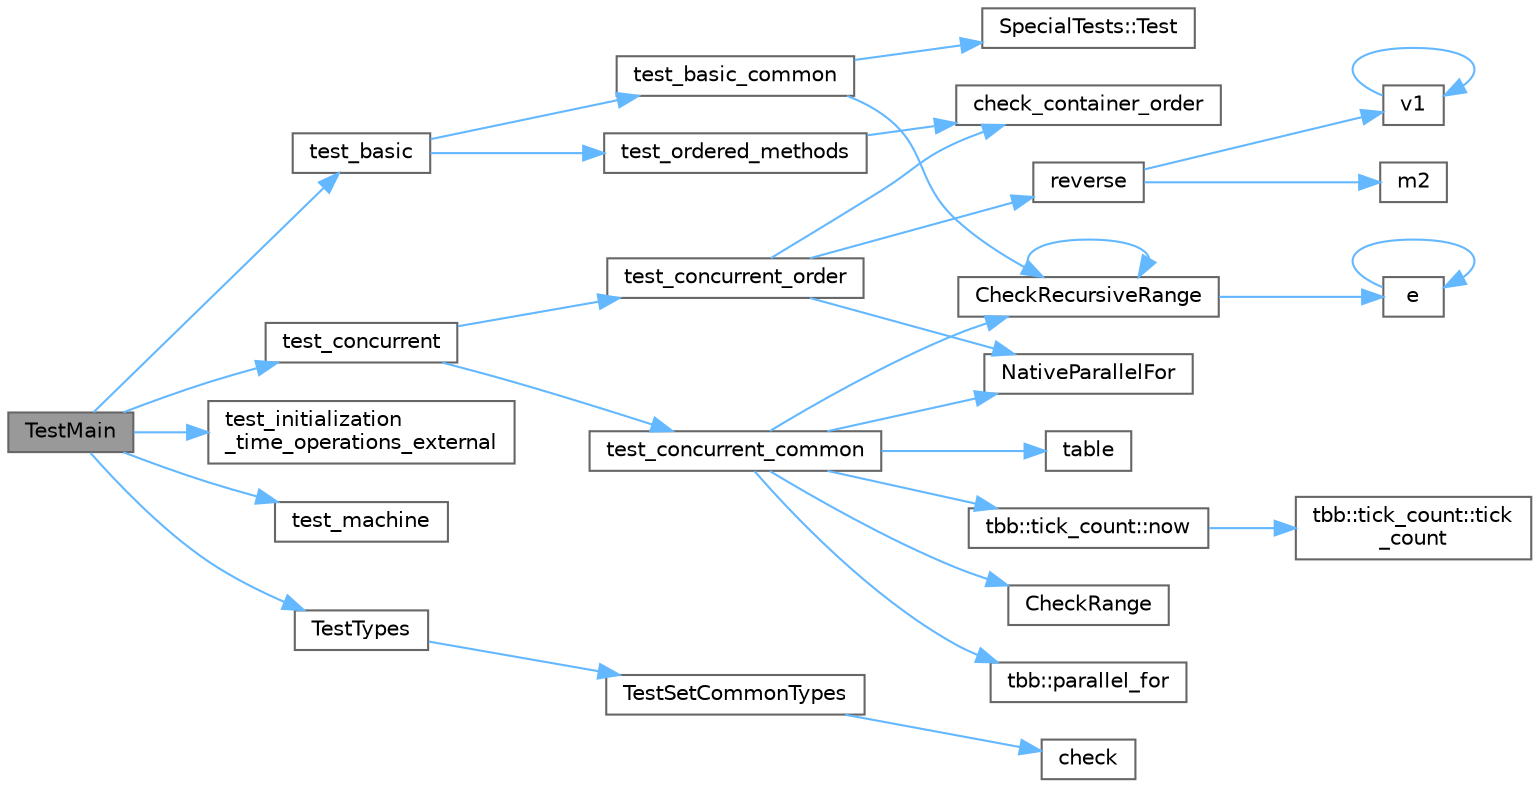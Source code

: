 digraph "TestMain"
{
 // LATEX_PDF_SIZE
  bgcolor="transparent";
  edge [fontname=Helvetica,fontsize=10,labelfontname=Helvetica,labelfontsize=10];
  node [fontname=Helvetica,fontsize=10,shape=box,height=0.2,width=0.4];
  rankdir="LR";
  Node1 [id="Node000001",label="TestMain",height=0.2,width=0.4,color="gray40", fillcolor="grey60", style="filled", fontcolor="black",tooltip="Entry point to a TBB unit test application"];
  Node1 -> Node2 [id="edge31_Node000001_Node000002",color="steelblue1",style="solid",tooltip=" "];
  Node2 [id="Node000002",label="test_basic",height=0.2,width=0.4,color="grey40", fillcolor="white", style="filled",URL="$test__concurrent__ordered__common_8h.html#a2259e1c92fb2ac7a9a1937e5ca0e0c86",tooltip=" "];
  Node2 -> Node3 [id="edge32_Node000002_Node000003",color="steelblue1",style="solid",tooltip=" "];
  Node3 [id="Node000003",label="test_basic_common",height=0.2,width=0.4,color="grey40", fillcolor="white", style="filled",URL="$test__concurrent__associative__common_8h.html#af772a5a3c9043744f19e7a1b0a0f2526",tooltip=" "];
  Node3 -> Node4 [id="edge33_Node000003_Node000004",color="steelblue1",style="solid",tooltip=" "];
  Node4 [id="Node000004",label="CheckRecursiveRange",height=0.2,width=0.4,color="grey40", fillcolor="white", style="filled",URL="$test__concurrent__associative__common_8h.html#a68988ce694fefa636358c6966eef1f19",tooltip=" "];
  Node4 -> Node4 [id="edge34_Node000004_Node000004",color="steelblue1",style="solid",tooltip=" "];
  Node4 -> Node5 [id="edge35_Node000004_Node000005",color="steelblue1",style="solid",tooltip=" "];
  Node5 [id="Node000005",label="e",height=0.2,width=0.4,color="grey40", fillcolor="white", style="filled",URL="$_cwise__array__power__array_8cpp.html#a9cb86ff854760bf91a154f2724a9101d",tooltip=" "];
  Node5 -> Node5 [id="edge36_Node000005_Node000005",color="steelblue1",style="solid",tooltip=" "];
  Node3 -> Node6 [id="edge37_Node000003_Node000006",color="steelblue1",style="solid",tooltip=" "];
  Node6 [id="Node000006",label="SpecialTests::Test",height=0.2,width=0.4,color="grey40", fillcolor="white", style="filled",URL="$struct_special_tests.html#ad612a6badcc13350449b244f3a62d9e0",tooltip=" "];
  Node2 -> Node7 [id="edge38_Node000002_Node000007",color="steelblue1",style="solid",tooltip=" "];
  Node7 [id="Node000007",label="test_ordered_methods",height=0.2,width=0.4,color="grey40", fillcolor="white", style="filled",URL="$test__concurrent__ordered__common_8h.html#ad627f26d29afb04bf343417b8015b69f",tooltip=" "];
  Node7 -> Node8 [id="edge39_Node000007_Node000008",color="steelblue1",style="solid",tooltip=" "];
  Node8 [id="Node000008",label="check_container_order",height=0.2,width=0.4,color="grey40", fillcolor="white", style="filled",URL="$test__concurrent__ordered__common_8h.html#a5efda705c0ca2245fa950cf331990efa",tooltip=" "];
  Node1 -> Node9 [id="edge40_Node000001_Node000009",color="steelblue1",style="solid",tooltip=" "];
  Node9 [id="Node000009",label="test_concurrent",height=0.2,width=0.4,color="grey40", fillcolor="white", style="filled",URL="$test__concurrent__ordered__common_8h.html#aeace2217e544b0d044ee85d0cce6b478",tooltip=" "];
  Node9 -> Node10 [id="edge41_Node000009_Node000010",color="steelblue1",style="solid",tooltip=" "];
  Node10 [id="Node000010",label="test_concurrent_common",height=0.2,width=0.4,color="grey40", fillcolor="white", style="filled",URL="$test__concurrent__associative__common_8h.html#ac5fa374c2b1c0e177e050099ee92d2b9",tooltip=" "];
  Node10 -> Node11 [id="edge42_Node000010_Node000011",color="steelblue1",style="solid",tooltip=" "];
  Node11 [id="Node000011",label="CheckRange",height=0.2,width=0.4,color="grey40", fillcolor="white", style="filled",URL="$test__concurrent__associative__common_8h.html#aa351572fd937b8ce93cf1b5295d9d35e",tooltip=" "];
  Node10 -> Node4 [id="edge43_Node000010_Node000004",color="steelblue1",style="solid",tooltip=" "];
  Node10 -> Node12 [id="edge44_Node000010_Node000012",color="steelblue1",style="solid",tooltip=" "];
  Node12 [id="Node000012",label="NativeParallelFor",height=0.2,width=0.4,color="grey40", fillcolor="white", style="filled",URL="$harness_8h.html#ad5b2c9cf4e169014b7919debb3c91d45",tooltip="Execute body(i) in parallel for i in the interval [0,n)."];
  Node10 -> Node13 [id="edge45_Node000010_Node000013",color="steelblue1",style="solid",tooltip=" "];
  Node13 [id="Node000013",label="tbb::tick_count::now",height=0.2,width=0.4,color="grey40", fillcolor="white", style="filled",URL="$classtbb_1_1tick__count.html#a74dcecde7431ff4591d7c46fc1d50d7e",tooltip="Return current time."];
  Node13 -> Node14 [id="edge46_Node000013_Node000014",color="steelblue1",style="solid",tooltip=" "];
  Node14 [id="Node000014",label="tbb::tick_count::tick\l_count",height=0.2,width=0.4,color="grey40", fillcolor="white", style="filled",URL="$classtbb_1_1tick__count.html#a9f1daa0b7a4feb800f802b4be1f1e497",tooltip="Construct an absolute timestamp initialized to zero."];
  Node10 -> Node15 [id="edge47_Node000010_Node000015",color="steelblue1",style="solid",tooltip=" "];
  Node15 [id="Node000015",label="tbb::parallel_for",height=0.2,width=0.4,color="grey40", fillcolor="white", style="filled",URL="$group__algorithms.html#gaa8444c29dc4d2e527a1036717d109aef",tooltip="Parallel iteration over range with default partitioner."];
  Node10 -> Node16 [id="edge48_Node000010_Node000016",color="steelblue1",style="solid",tooltip=" "];
  Node16 [id="Node000016",label="table",height=0.2,width=0.4,color="grey40", fillcolor="white", style="filled",URL="$_tutorial___advanced_initialization___lin_spaced_8cpp.html#a6d7f0e87f8aa44936feb21fa94981cf9",tooltip=" "];
  Node9 -> Node17 [id="edge49_Node000009_Node000017",color="steelblue1",style="solid",tooltip=" "];
  Node17 [id="Node000017",label="test_concurrent_order",height=0.2,width=0.4,color="grey40", fillcolor="white", style="filled",URL="$test__concurrent__ordered__common_8h.html#a37181a753f931bbbb1595da6f66272b8",tooltip=" "];
  Node17 -> Node8 [id="edge50_Node000017_Node000008",color="steelblue1",style="solid",tooltip=" "];
  Node17 -> Node12 [id="edge51_Node000017_Node000012",color="steelblue1",style="solid",tooltip=" "];
  Node17 -> Node18 [id="edge52_Node000017_Node000018",color="steelblue1",style="solid",tooltip=" "];
  Node18 [id="Node000018",label="reverse",height=0.2,width=0.4,color="grey40", fillcolor="white", style="filled",URL="$array__reverse_8cpp.html#a7862d3b675d641884883f6bc7cbb5959",tooltip=" "];
  Node18 -> Node19 [id="edge53_Node000018_Node000019",color="steelblue1",style="solid",tooltip=" "];
  Node19 [id="Node000019",label="m2",height=0.2,width=0.4,color="grey40", fillcolor="white", style="filled",URL="$_tutorial___map__using_8cpp.html#ab3a01b595d22393ace0d30d5fa299f76",tooltip=" "];
  Node18 -> Node20 [id="edge54_Node000018_Node000020",color="steelblue1",style="solid",tooltip=" "];
  Node20 [id="Node000020",label="v1",height=0.2,width=0.4,color="grey40", fillcolor="white", style="filled",URL="$_tutorial___reshape_mat2_vec_8cpp.html#a10bd710692c91bc238f2e1da77730678",tooltip=" "];
  Node20 -> Node20 [id="edge55_Node000020_Node000020",color="steelblue1",style="solid",tooltip=" "];
  Node1 -> Node21 [id="edge56_Node000001_Node000021",color="steelblue1",style="solid",tooltip=" "];
  Node21 [id="Node000021",label="test_initialization\l_time_operations_external",height=0.2,width=0.4,color="grey40", fillcolor="white", style="filled",URL="$test__concurrent__unordered__set_8cpp.html#a8bd66b4dc2cc60a85e44c998aa5a8c80",tooltip=" "];
  Node1 -> Node22 [id="edge57_Node000001_Node000022",color="steelblue1",style="solid",tooltip=" "];
  Node22 [id="Node000022",label="test_machine",height=0.2,width=0.4,color="grey40", fillcolor="white", style="filled",URL="$test__concurrent__associative__common_8h.html#ae67e650959a6198da527fee58c71369a",tooltip=" "];
  Node1 -> Node23 [id="edge58_Node000001_Node000023",color="steelblue1",style="solid",tooltip=" "];
  Node23 [id="Node000023",label="TestTypes",height=0.2,width=0.4,color="grey40", fillcolor="white", style="filled",URL="$test__concurrent__unordered__set_8cpp.html#ad2571b309ae87036c9cf82f3d0521837",tooltip=" "];
  Node23 -> Node24 [id="edge59_Node000023_Node000024",color="steelblue1",style="solid",tooltip=" "];
  Node24 [id="Node000024",label="TestSetCommonTypes",height=0.2,width=0.4,color="grey40", fillcolor="white", style="filled",URL="$test__concurrent__associative__common_8h.html#a6c8d076b35c4368ca6d59e4f8b191c92",tooltip=" "];
  Node24 -> Node25 [id="edge60_Node000024_Node000025",color="steelblue1",style="solid",tooltip=" "];
  Node25 [id="Node000025",label="check",height=0.2,width=0.4,color="grey40", fillcolor="white", style="filled",URL="$fastmath_8cpp.html#a1a1a6699085ce0fcd8a4602ac7404e72",tooltip=" "];
}
